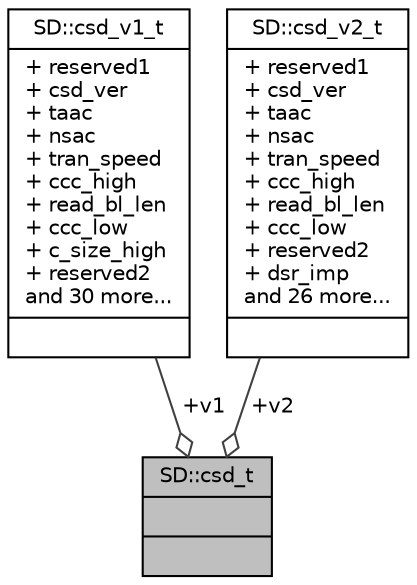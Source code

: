 digraph "SD::csd_t"
{
  edge [fontname="Helvetica",fontsize="10",labelfontname="Helvetica",labelfontsize="10"];
  node [fontname="Helvetica",fontsize="10",shape=record];
  Node1 [label="{SD::csd_t\n||}",height=0.2,width=0.4,color="black", fillcolor="grey75", style="filled", fontcolor="black"];
  Node2 -> Node1 [color="grey25",fontsize="10",style="solid",label=" +v1" ,arrowhead="odiamond",fontname="Helvetica"];
  Node2 [label="{SD::csd_v1_t\n|+ reserved1\l+ csd_ver\l+ taac\l+ nsac\l+ tran_speed\l+ ccc_high\l+ read_bl_len\l+ ccc_low\l+ c_size_high\l+ reserved2\land 30 more...\l|}",height=0.2,width=0.4,color="black", fillcolor="white", style="filled",URL="$db/d76/structSD_1_1csd__v1__t.html"];
  Node3 -> Node1 [color="grey25",fontsize="10",style="solid",label=" +v2" ,arrowhead="odiamond",fontname="Helvetica"];
  Node3 [label="{SD::csd_v2_t\n|+ reserved1\l+ csd_ver\l+ taac\l+ nsac\l+ tran_speed\l+ ccc_high\l+ read_bl_len\l+ ccc_low\l+ reserved2\l+ dsr_imp\land 26 more...\l|}",height=0.2,width=0.4,color="black", fillcolor="white", style="filled",URL="$d4/d0e/structSD_1_1csd__v2__t.html"];
}
